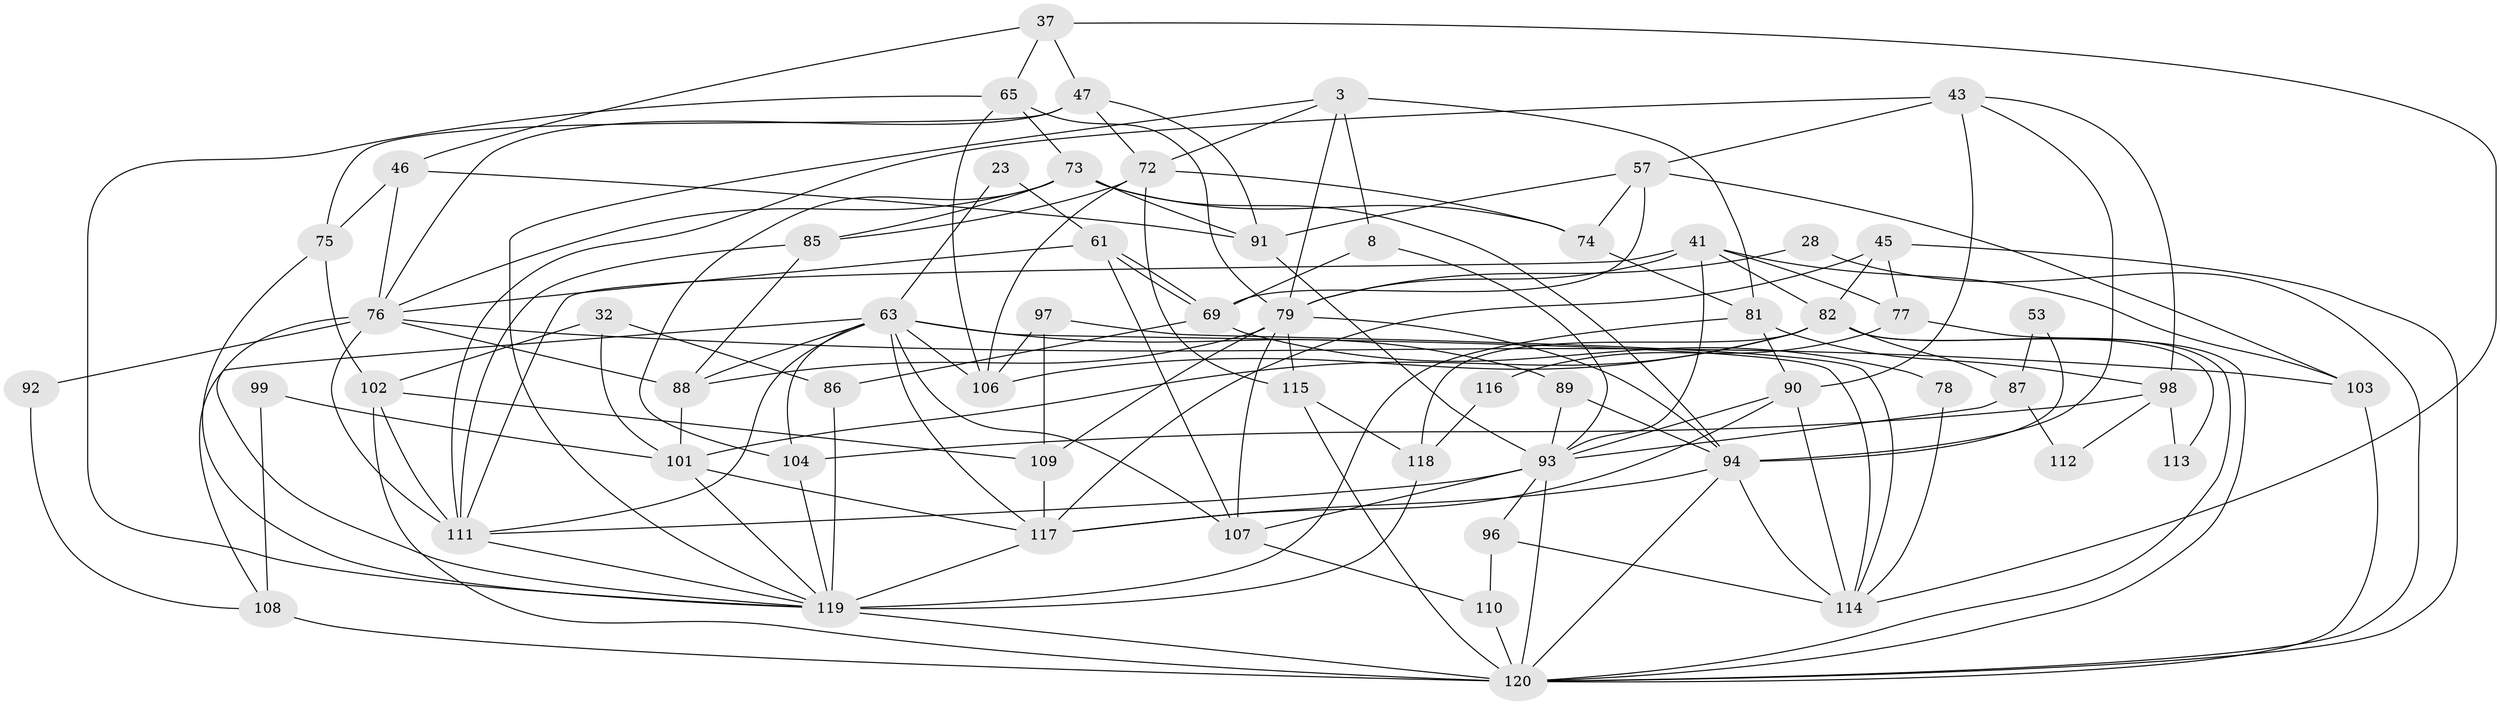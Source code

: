 // original degree distribution, {3: 0.2916666666666667, 6: 0.075, 4: 0.30833333333333335, 7: 0.03333333333333333, 5: 0.175, 2: 0.1, 8: 0.016666666666666666}
// Generated by graph-tools (version 1.1) at 2025/49/03/09/25 04:49:16]
// undirected, 60 vertices, 148 edges
graph export_dot {
graph [start="1"]
  node [color=gray90,style=filled];
  3;
  8;
  23;
  28;
  32;
  37;
  41 [super="+15+16"];
  43 [super="+6"];
  45;
  46;
  47;
  53;
  57;
  61;
  63 [super="+26+56"];
  65;
  69 [super="+58"];
  72 [super="+19"];
  73 [super="+9+29"];
  74;
  75;
  76 [super="+68"];
  77;
  78;
  79 [super="+33+38"];
  81 [super="+30"];
  82 [super="+17+40"];
  85 [super="+14"];
  86;
  87;
  88 [super="+25"];
  89;
  90 [super="+44"];
  91 [super="+36+67"];
  92;
  93 [super="+80+60"];
  94 [super="+64+62"];
  96;
  97;
  98 [super="+50"];
  99;
  101 [super="+21+84"];
  102 [super="+27"];
  103 [super="+66"];
  104;
  106 [super="+52"];
  107 [super="+48"];
  108 [super="+13"];
  109 [super="+55+100"];
  110;
  111 [super="+49+70"];
  112;
  113;
  114;
  115;
  116;
  117 [super="+51+54+31"];
  118;
  119 [super="+20+39+105"];
  120 [super="+35+59+95"];
  3 -- 8;
  3 -- 81 [weight=2];
  3 -- 119;
  3 -- 79;
  3 -- 72;
  8 -- 93;
  8 -- 69;
  23 -- 61;
  23 -- 63;
  28 -- 79;
  28 -- 120;
  32 -- 86;
  32 -- 102;
  32 -- 101;
  37 -- 65;
  37 -- 47;
  37 -- 46;
  37 -- 114;
  41 -- 103 [weight=2];
  41 -- 77;
  41 -- 79 [weight=2];
  41 -- 93;
  41 -- 82;
  41 -- 111;
  43 -- 98;
  43 -- 57;
  43 -- 90;
  43 -- 111;
  43 -- 94;
  45 -- 77;
  45 -- 82 [weight=2];
  45 -- 120;
  45 -- 117 [weight=2];
  46 -- 75;
  46 -- 91;
  46 -- 76;
  47 -- 75;
  47 -- 76;
  47 -- 72;
  47 -- 91;
  53 -- 87;
  53 -- 94;
  57 -- 74;
  57 -- 69;
  57 -- 103;
  57 -- 91;
  61 -- 69;
  61 -- 69;
  61 -- 107;
  61 -- 76;
  63 -- 114 [weight=2];
  63 -- 89;
  63 -- 106;
  63 -- 108;
  63 -- 88;
  63 -- 107;
  63 -- 117;
  63 -- 111 [weight=2];
  63 -- 104;
  65 -- 73;
  65 -- 79;
  65 -- 106;
  65 -- 119;
  69 -- 78 [weight=2];
  69 -- 86 [weight=2];
  72 -- 115;
  72 -- 74;
  72 -- 85;
  72 -- 106;
  73 -- 104;
  73 -- 85;
  73 -- 76;
  73 -- 74;
  73 -- 91 [weight=2];
  73 -- 94;
  74 -- 81;
  75 -- 102;
  75 -- 119;
  76 -- 111 [weight=3];
  76 -- 103 [weight=2];
  76 -- 119;
  76 -- 92;
  76 -- 88;
  77 -- 116;
  77 -- 120;
  78 -- 114;
  79 -- 115;
  79 -- 94;
  79 -- 107;
  79 -- 88;
  79 -- 109;
  81 -- 90 [weight=2];
  81 -- 98;
  81 -- 119 [weight=2];
  82 -- 118;
  82 -- 87;
  82 -- 120;
  82 -- 101 [weight=2];
  82 -- 113;
  82 -- 106;
  85 -- 88;
  85 -- 111;
  86 -- 119;
  87 -- 112;
  87 -- 93;
  88 -- 101 [weight=2];
  89 -- 94;
  89 -- 93;
  90 -- 117;
  90 -- 93;
  90 -- 114;
  91 -- 93;
  92 -- 108;
  93 -- 120 [weight=3];
  93 -- 96;
  93 -- 111 [weight=2];
  93 -- 107;
  94 -- 117;
  94 -- 120;
  94 -- 114;
  96 -- 114;
  96 -- 110;
  97 -- 106;
  97 -- 109 [weight=2];
  97 -- 114;
  98 -- 104 [weight=2];
  98 -- 112;
  98 -- 113;
  99 -- 101;
  99 -- 108;
  101 -- 117 [weight=2];
  101 -- 119;
  102 -- 109;
  102 -- 111 [weight=3];
  102 -- 120 [weight=2];
  103 -- 120;
  104 -- 119;
  107 -- 110;
  108 -- 120 [weight=3];
  109 -- 117 [weight=2];
  110 -- 120;
  111 -- 119;
  115 -- 118;
  115 -- 120;
  116 -- 118;
  117 -- 119;
  118 -- 119;
  119 -- 120 [weight=2];
}
